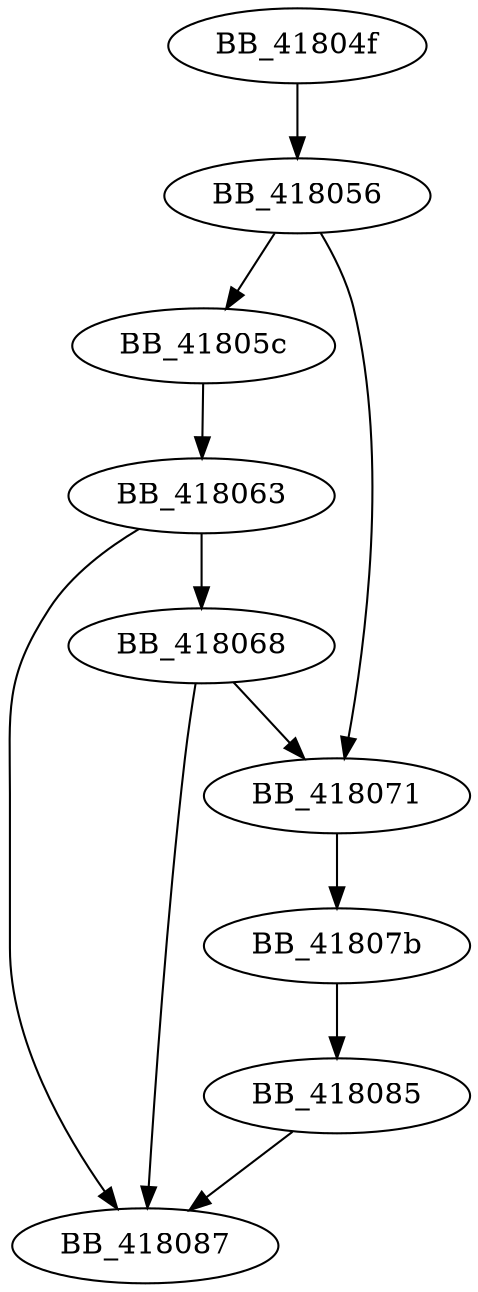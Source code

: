 DiGraph __FF_MSGBANNER{
BB_41804f->BB_418056
BB_418056->BB_41805c
BB_418056->BB_418071
BB_41805c->BB_418063
BB_418063->BB_418068
BB_418063->BB_418087
BB_418068->BB_418071
BB_418068->BB_418087
BB_418071->BB_41807b
BB_41807b->BB_418085
BB_418085->BB_418087
}
